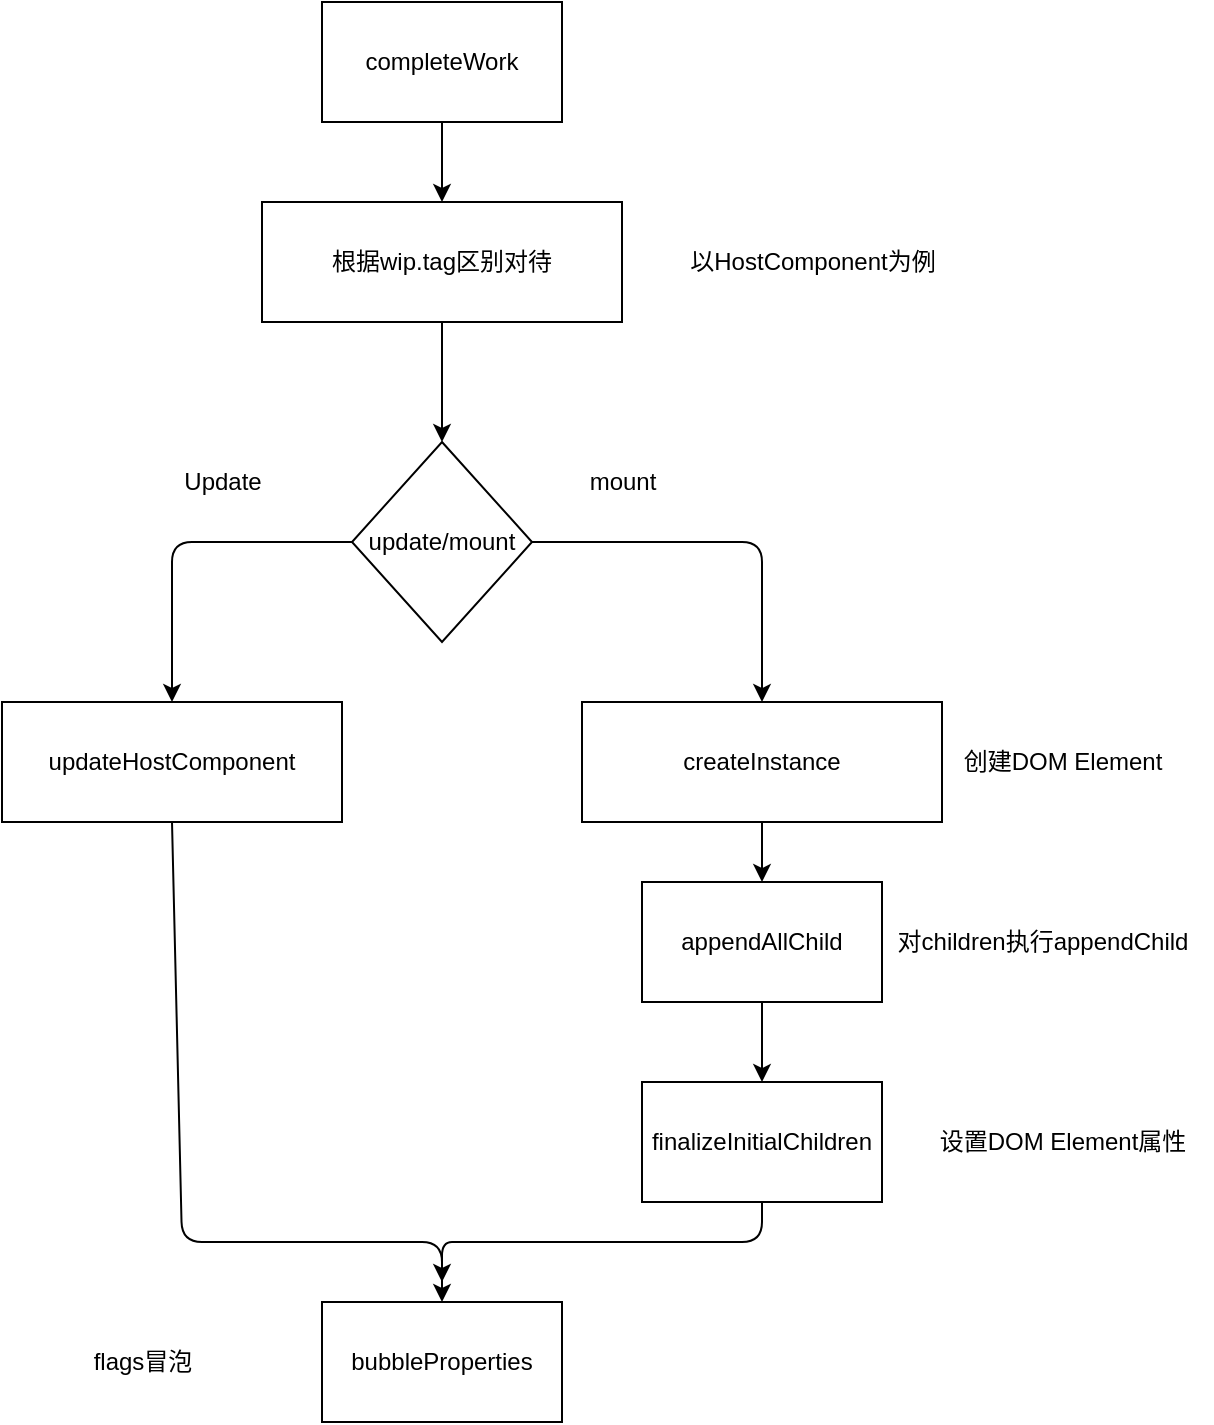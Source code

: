 <mxfile>
    <diagram id="84WHVsc8CltNy9sKGars" name="第 1 页">
        <mxGraphModel dx="755" dy="573" grid="1" gridSize="10" guides="1" tooltips="1" connect="1" arrows="1" fold="1" page="1" pageScale="1" pageWidth="827" pageHeight="1169" math="0" shadow="0">
            <root>
                <mxCell id="0"/>
                <mxCell id="1" parent="0"/>
                <mxCell id="5" style="edgeStyle=none;html=1;exitX=0.5;exitY=1;exitDx=0;exitDy=0;entryX=0.5;entryY=0;entryDx=0;entryDy=0;" parent="1" source="2" target="3" edge="1">
                    <mxGeometry relative="1" as="geometry"/>
                </mxCell>
                <mxCell id="2" value="completeWork" style="whiteSpace=wrap;html=1;" parent="1" vertex="1">
                    <mxGeometry x="310" y="70" width="120" height="60" as="geometry"/>
                </mxCell>
                <mxCell id="7" value="" style="edgeStyle=none;html=1;" parent="1" source="3" target="6" edge="1">
                    <mxGeometry relative="1" as="geometry"/>
                </mxCell>
                <mxCell id="3" value="根据wip.tag区别对待" style="whiteSpace=wrap;html=1;" parent="1" vertex="1">
                    <mxGeometry x="280" y="170" width="180" height="60" as="geometry"/>
                </mxCell>
                <mxCell id="4" value="以HostComponent为例" style="text;html=1;align=center;verticalAlign=middle;resizable=0;points=[];autosize=1;strokeColor=none;fillColor=none;" parent="1" vertex="1">
                    <mxGeometry x="480" y="185" width="150" height="30" as="geometry"/>
                </mxCell>
                <mxCell id="9" style="edgeStyle=none;html=1;exitX=0;exitY=0.5;exitDx=0;exitDy=0;entryX=0.5;entryY=0;entryDx=0;entryDy=0;" parent="1" source="6" target="8" edge="1">
                    <mxGeometry relative="1" as="geometry">
                        <Array as="points">
                            <mxPoint x="235" y="340"/>
                        </Array>
                    </mxGeometry>
                </mxCell>
                <mxCell id="13" style="edgeStyle=none;html=1;exitX=1;exitY=0.5;exitDx=0;exitDy=0;entryX=0.5;entryY=0;entryDx=0;entryDy=0;" parent="1" source="6" target="12" edge="1">
                    <mxGeometry relative="1" as="geometry">
                        <Array as="points">
                            <mxPoint x="530" y="340"/>
                        </Array>
                    </mxGeometry>
                </mxCell>
                <mxCell id="6" value="update/mount" style="rhombus;whiteSpace=wrap;html=1;" parent="1" vertex="1">
                    <mxGeometry x="325" y="290" width="90" height="100" as="geometry"/>
                </mxCell>
                <mxCell id="23" style="edgeStyle=none;html=1;exitX=0.5;exitY=1;exitDx=0;exitDy=0;entryX=0.5;entryY=0;entryDx=0;entryDy=0;" parent="1" source="8" target="21" edge="1">
                    <mxGeometry relative="1" as="geometry">
                        <Array as="points">
                            <mxPoint x="240" y="690"/>
                            <mxPoint x="370" y="690"/>
                        </Array>
                    </mxGeometry>
                </mxCell>
                <mxCell id="8" value="updateHostComponent" style="whiteSpace=wrap;html=1;" parent="1" vertex="1">
                    <mxGeometry x="150" y="420" width="170" height="60" as="geometry"/>
                </mxCell>
                <mxCell id="10" value="Update" style="text;html=1;align=center;verticalAlign=middle;resizable=0;points=[];autosize=1;strokeColor=none;fillColor=none;" parent="1" vertex="1">
                    <mxGeometry x="230" y="295" width="60" height="30" as="geometry"/>
                </mxCell>
                <mxCell id="11" value="mount" style="text;html=1;align=center;verticalAlign=middle;resizable=0;points=[];autosize=1;strokeColor=none;fillColor=none;" parent="1" vertex="1">
                    <mxGeometry x="430" y="295" width="60" height="30" as="geometry"/>
                </mxCell>
                <mxCell id="15" value="" style="edgeStyle=none;html=1;" parent="1" source="12" target="14" edge="1">
                    <mxGeometry relative="1" as="geometry"/>
                </mxCell>
                <mxCell id="12" value="createInstance" style="whiteSpace=wrap;html=1;" parent="1" vertex="1">
                    <mxGeometry x="440" y="420" width="180" height="60" as="geometry"/>
                </mxCell>
                <mxCell id="17" value="" style="edgeStyle=none;html=1;" parent="1" source="14" target="16" edge="1">
                    <mxGeometry relative="1" as="geometry"/>
                </mxCell>
                <mxCell id="14" value="appendAllChild" style="whiteSpace=wrap;html=1;" parent="1" vertex="1">
                    <mxGeometry x="470" y="510" width="120" height="60" as="geometry"/>
                </mxCell>
                <mxCell id="24" style="edgeStyle=none;html=1;exitX=0.5;exitY=1;exitDx=0;exitDy=0;" parent="1" source="16" edge="1">
                    <mxGeometry relative="1" as="geometry">
                        <mxPoint x="370" y="710" as="targetPoint"/>
                        <Array as="points">
                            <mxPoint x="530" y="690"/>
                            <mxPoint x="390" y="690"/>
                            <mxPoint x="370" y="690"/>
                        </Array>
                    </mxGeometry>
                </mxCell>
                <mxCell id="16" value="finalizeInitialChildren" style="whiteSpace=wrap;html=1;" parent="1" vertex="1">
                    <mxGeometry x="470" y="610" width="120" height="60" as="geometry"/>
                </mxCell>
                <mxCell id="18" value="创建DOM Element" style="text;html=1;align=center;verticalAlign=middle;resizable=0;points=[];autosize=1;strokeColor=none;fillColor=none;" parent="1" vertex="1">
                    <mxGeometry x="620" y="435" width="120" height="30" as="geometry"/>
                </mxCell>
                <mxCell id="19" value="对children执行appendChild" style="text;html=1;align=center;verticalAlign=middle;resizable=0;points=[];autosize=1;strokeColor=none;fillColor=none;" parent="1" vertex="1">
                    <mxGeometry x="585" y="525" width="170" height="30" as="geometry"/>
                </mxCell>
                <mxCell id="20" value="设置DOM Element属性" style="text;html=1;align=center;verticalAlign=middle;resizable=0;points=[];autosize=1;strokeColor=none;fillColor=none;" parent="1" vertex="1">
                    <mxGeometry x="605" y="625" width="150" height="30" as="geometry"/>
                </mxCell>
                <mxCell id="21" value="bubbleProperties" style="whiteSpace=wrap;html=1;" parent="1" vertex="1">
                    <mxGeometry x="310" y="720" width="120" height="60" as="geometry"/>
                </mxCell>
                <mxCell id="22" value="flags冒泡" style="text;html=1;align=center;verticalAlign=middle;resizable=0;points=[];autosize=1;strokeColor=none;fillColor=none;" parent="1" vertex="1">
                    <mxGeometry x="185" y="735" width="70" height="30" as="geometry"/>
                </mxCell>
            </root>
        </mxGraphModel>
    </diagram>
</mxfile>